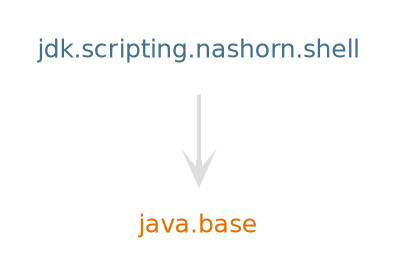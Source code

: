 digraph "jdk.scripting.nashorn.shell" {
  nodesep=.5;
  ranksep=0.600000;
  pencolor=transparent;
  node [shape=plaintext, fontcolor="#000000", fontname="DejaVuSans", fontsize=12, margin=".2,.2"];
  edge [penwidth=2, color="#999999", arrowhead=open, arrowsize=1];
  subgraph se {
  "java.base" [fontcolor="#e76f00", group=java];
  }
  subgraph jdk {
  "jdk.scripting.nashorn.shell" [fontcolor="#437291", group=jdk];
  }
  "jdk.scripting.nashorn.shell" -> "java.base" [color="#dddddd"];
}
